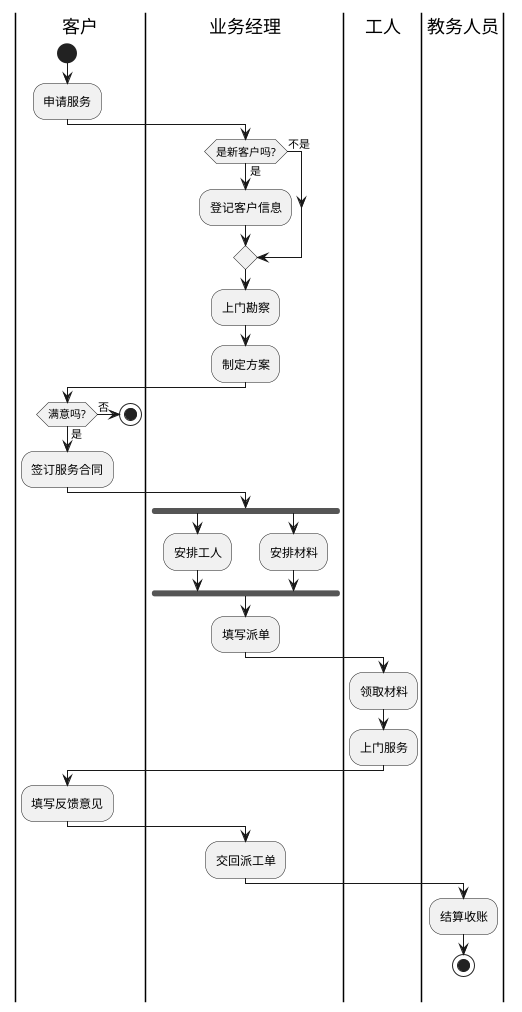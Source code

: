 @startuml
|客户|
start
:申请服务;
|业务经理|
if (是新客户吗?) then (是)
:登记客户信息;
else (不是)
endif
:上门勘察;
:制定方案;
|客户|
if (满意吗?) then (否)
stop
else (是)
:签订服务合同;
|业务经理|
 fork
	:安排工人;
  fork again
	:安排材料;
  end fork
  :填写派单;
|工人|
:领取材料;
:上门服务;
|客户|
:填写反馈意见;
|业务经理|
:交回派工单;
|教务人员|
:结算收账;
stop
@enduml